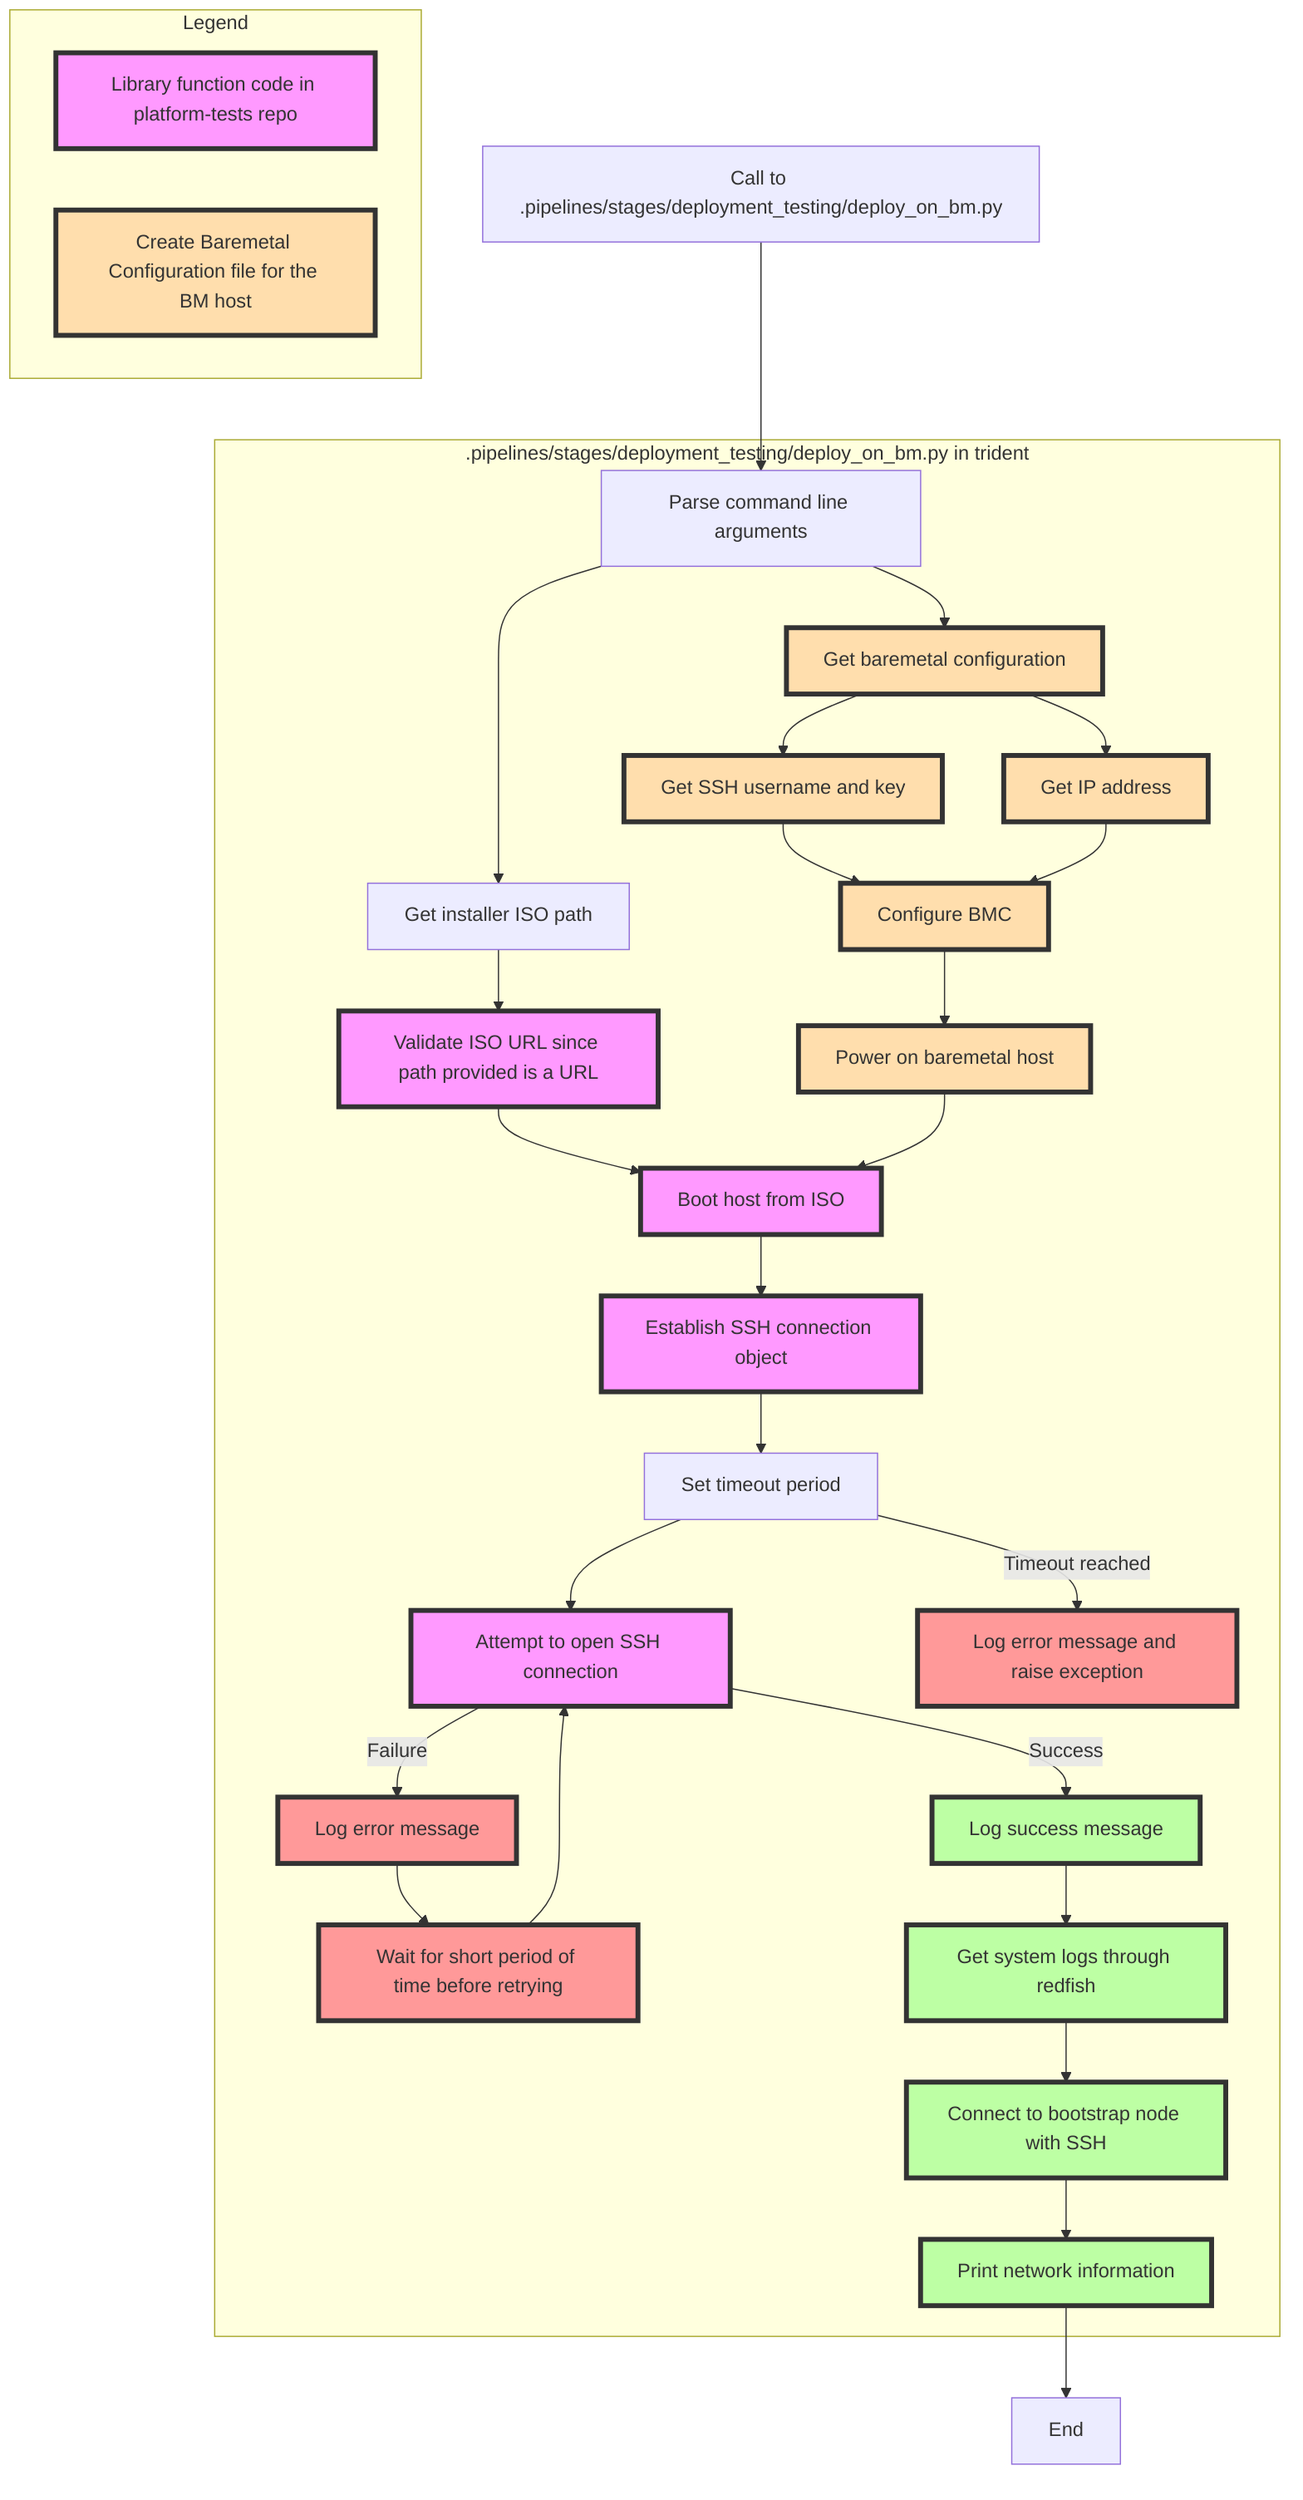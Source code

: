 graph TD;
    classDef Red fill:#FF9999,stroke:#333,stroke-width:4px;
    classDef Amber fill:#FFDEAD,stroke:#333,stroke-width:4px;
    classDef Green fill:#BDFFA4,stroke:#333,stroke-width:4px;
    classDef Purple fill:#f9f,stroke:#333,stroke-width:4px;
    A[Call to .pipelines/stages/deployment_testing/deploy_on_bm.py] --> B[Parse command line arguments];
    subgraph .pipelines/stages/deployment_testing/deploy_on_bm.py in trident
        B --> C[Get baremetal configuration];
        C --> D[Get SSH username and key];
        C --> E[Get network information];
        D[Get SSH username and key] --> F[Configure BMC];
        E[Get IP address] --> F;
        B --> G[Get installer ISO path];
        G --> I[Validate ISO URL since path provided is a URL];
        F --> J[Power on baremetal host];
        I --> K[Boot host from ISO];
        J --> K[Boot host from ISO];
        K --> L0[Establish SSH connection object];
        L0 --> L1[Set timeout period];
        L1 --> L2[Attempt to open SSH connection];
        L2 -->|Success| L3[Log success message];
        L2 -->|Failure| L4[Log error message];
        L4 --> L5[Wait for short period of time before retrying];
        L5 --> L2;
        L1 -->|Timeout reached| L6[Log error message and raise exception];
        L3 --> M[Get system logs through redfish];
        M --> N[Connect to bootstrap node with SSH];
        N --> O[Print network information];
        class C,D,E,F,J Amber;
        class L4,L5,L6 Red;
        class L3,M,N,O Green;
        class I,K,L0,L2 Purple;
    end
    O --> P[End];
subgraph Legend
    direction LR
    LE1[Library function code in platform-tests repo]
    LE2[Create Baremetal Configuration file for the BM host]
    class LE1 Purple;
    class LE2 Amber;
end
